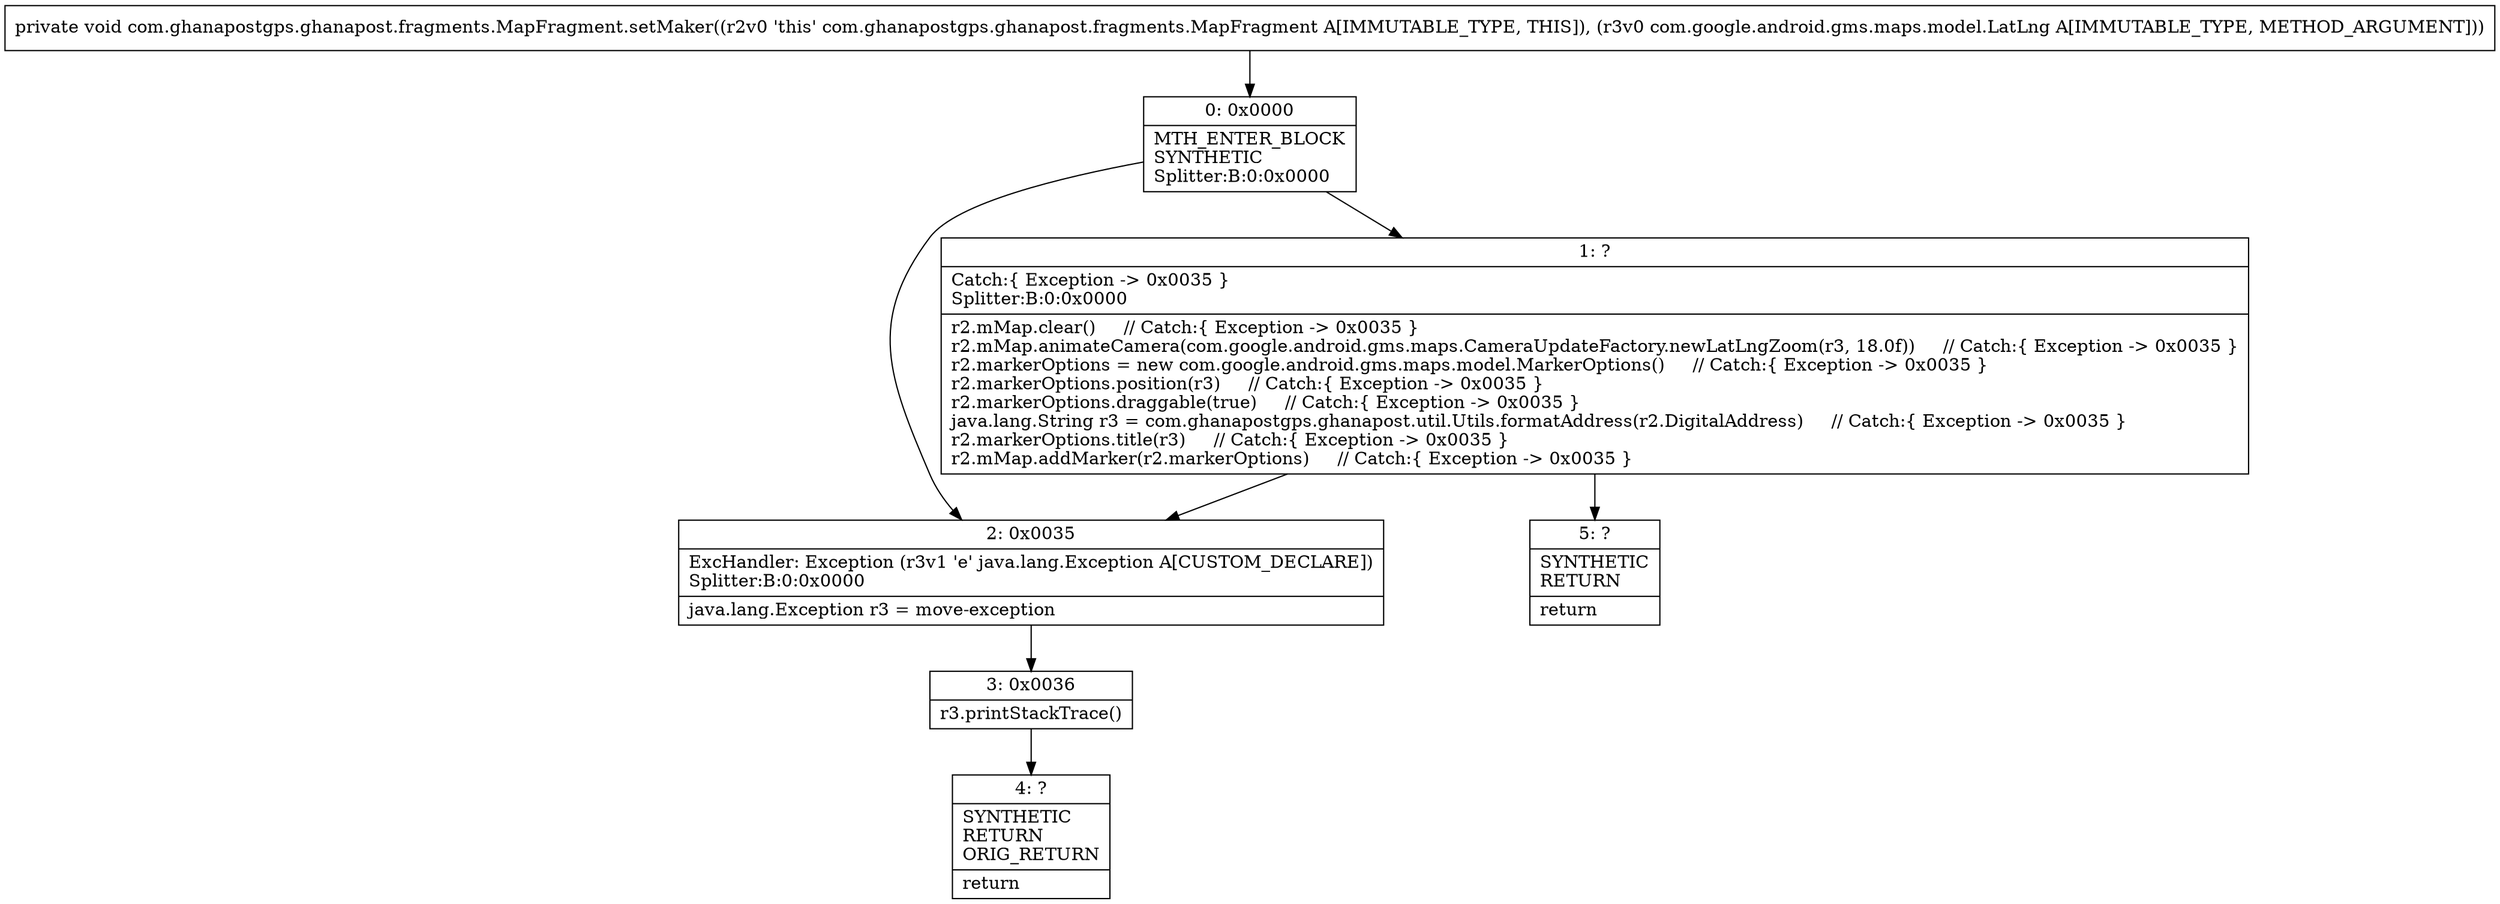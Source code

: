 digraph "CFG forcom.ghanapostgps.ghanapost.fragments.MapFragment.setMaker(Lcom\/google\/android\/gms\/maps\/model\/LatLng;)V" {
Node_0 [shape=record,label="{0\:\ 0x0000|MTH_ENTER_BLOCK\lSYNTHETIC\lSplitter:B:0:0x0000\l}"];
Node_1 [shape=record,label="{1\:\ ?|Catch:\{ Exception \-\> 0x0035 \}\lSplitter:B:0:0x0000\l|r2.mMap.clear()     \/\/ Catch:\{ Exception \-\> 0x0035 \}\lr2.mMap.animateCamera(com.google.android.gms.maps.CameraUpdateFactory.newLatLngZoom(r3, 18.0f))     \/\/ Catch:\{ Exception \-\> 0x0035 \}\lr2.markerOptions = new com.google.android.gms.maps.model.MarkerOptions()     \/\/ Catch:\{ Exception \-\> 0x0035 \}\lr2.markerOptions.position(r3)     \/\/ Catch:\{ Exception \-\> 0x0035 \}\lr2.markerOptions.draggable(true)     \/\/ Catch:\{ Exception \-\> 0x0035 \}\ljava.lang.String r3 = com.ghanapostgps.ghanapost.util.Utils.formatAddress(r2.DigitalAddress)     \/\/ Catch:\{ Exception \-\> 0x0035 \}\lr2.markerOptions.title(r3)     \/\/ Catch:\{ Exception \-\> 0x0035 \}\lr2.mMap.addMarker(r2.markerOptions)     \/\/ Catch:\{ Exception \-\> 0x0035 \}\l}"];
Node_2 [shape=record,label="{2\:\ 0x0035|ExcHandler: Exception (r3v1 'e' java.lang.Exception A[CUSTOM_DECLARE])\lSplitter:B:0:0x0000\l|java.lang.Exception r3 = move\-exception\l}"];
Node_3 [shape=record,label="{3\:\ 0x0036|r3.printStackTrace()\l}"];
Node_4 [shape=record,label="{4\:\ ?|SYNTHETIC\lRETURN\lORIG_RETURN\l|return\l}"];
Node_5 [shape=record,label="{5\:\ ?|SYNTHETIC\lRETURN\l|return\l}"];
MethodNode[shape=record,label="{private void com.ghanapostgps.ghanapost.fragments.MapFragment.setMaker((r2v0 'this' com.ghanapostgps.ghanapost.fragments.MapFragment A[IMMUTABLE_TYPE, THIS]), (r3v0 com.google.android.gms.maps.model.LatLng A[IMMUTABLE_TYPE, METHOD_ARGUMENT])) }"];
MethodNode -> Node_0;
Node_0 -> Node_1;
Node_0 -> Node_2;
Node_1 -> Node_2;
Node_1 -> Node_5;
Node_2 -> Node_3;
Node_3 -> Node_4;
}


